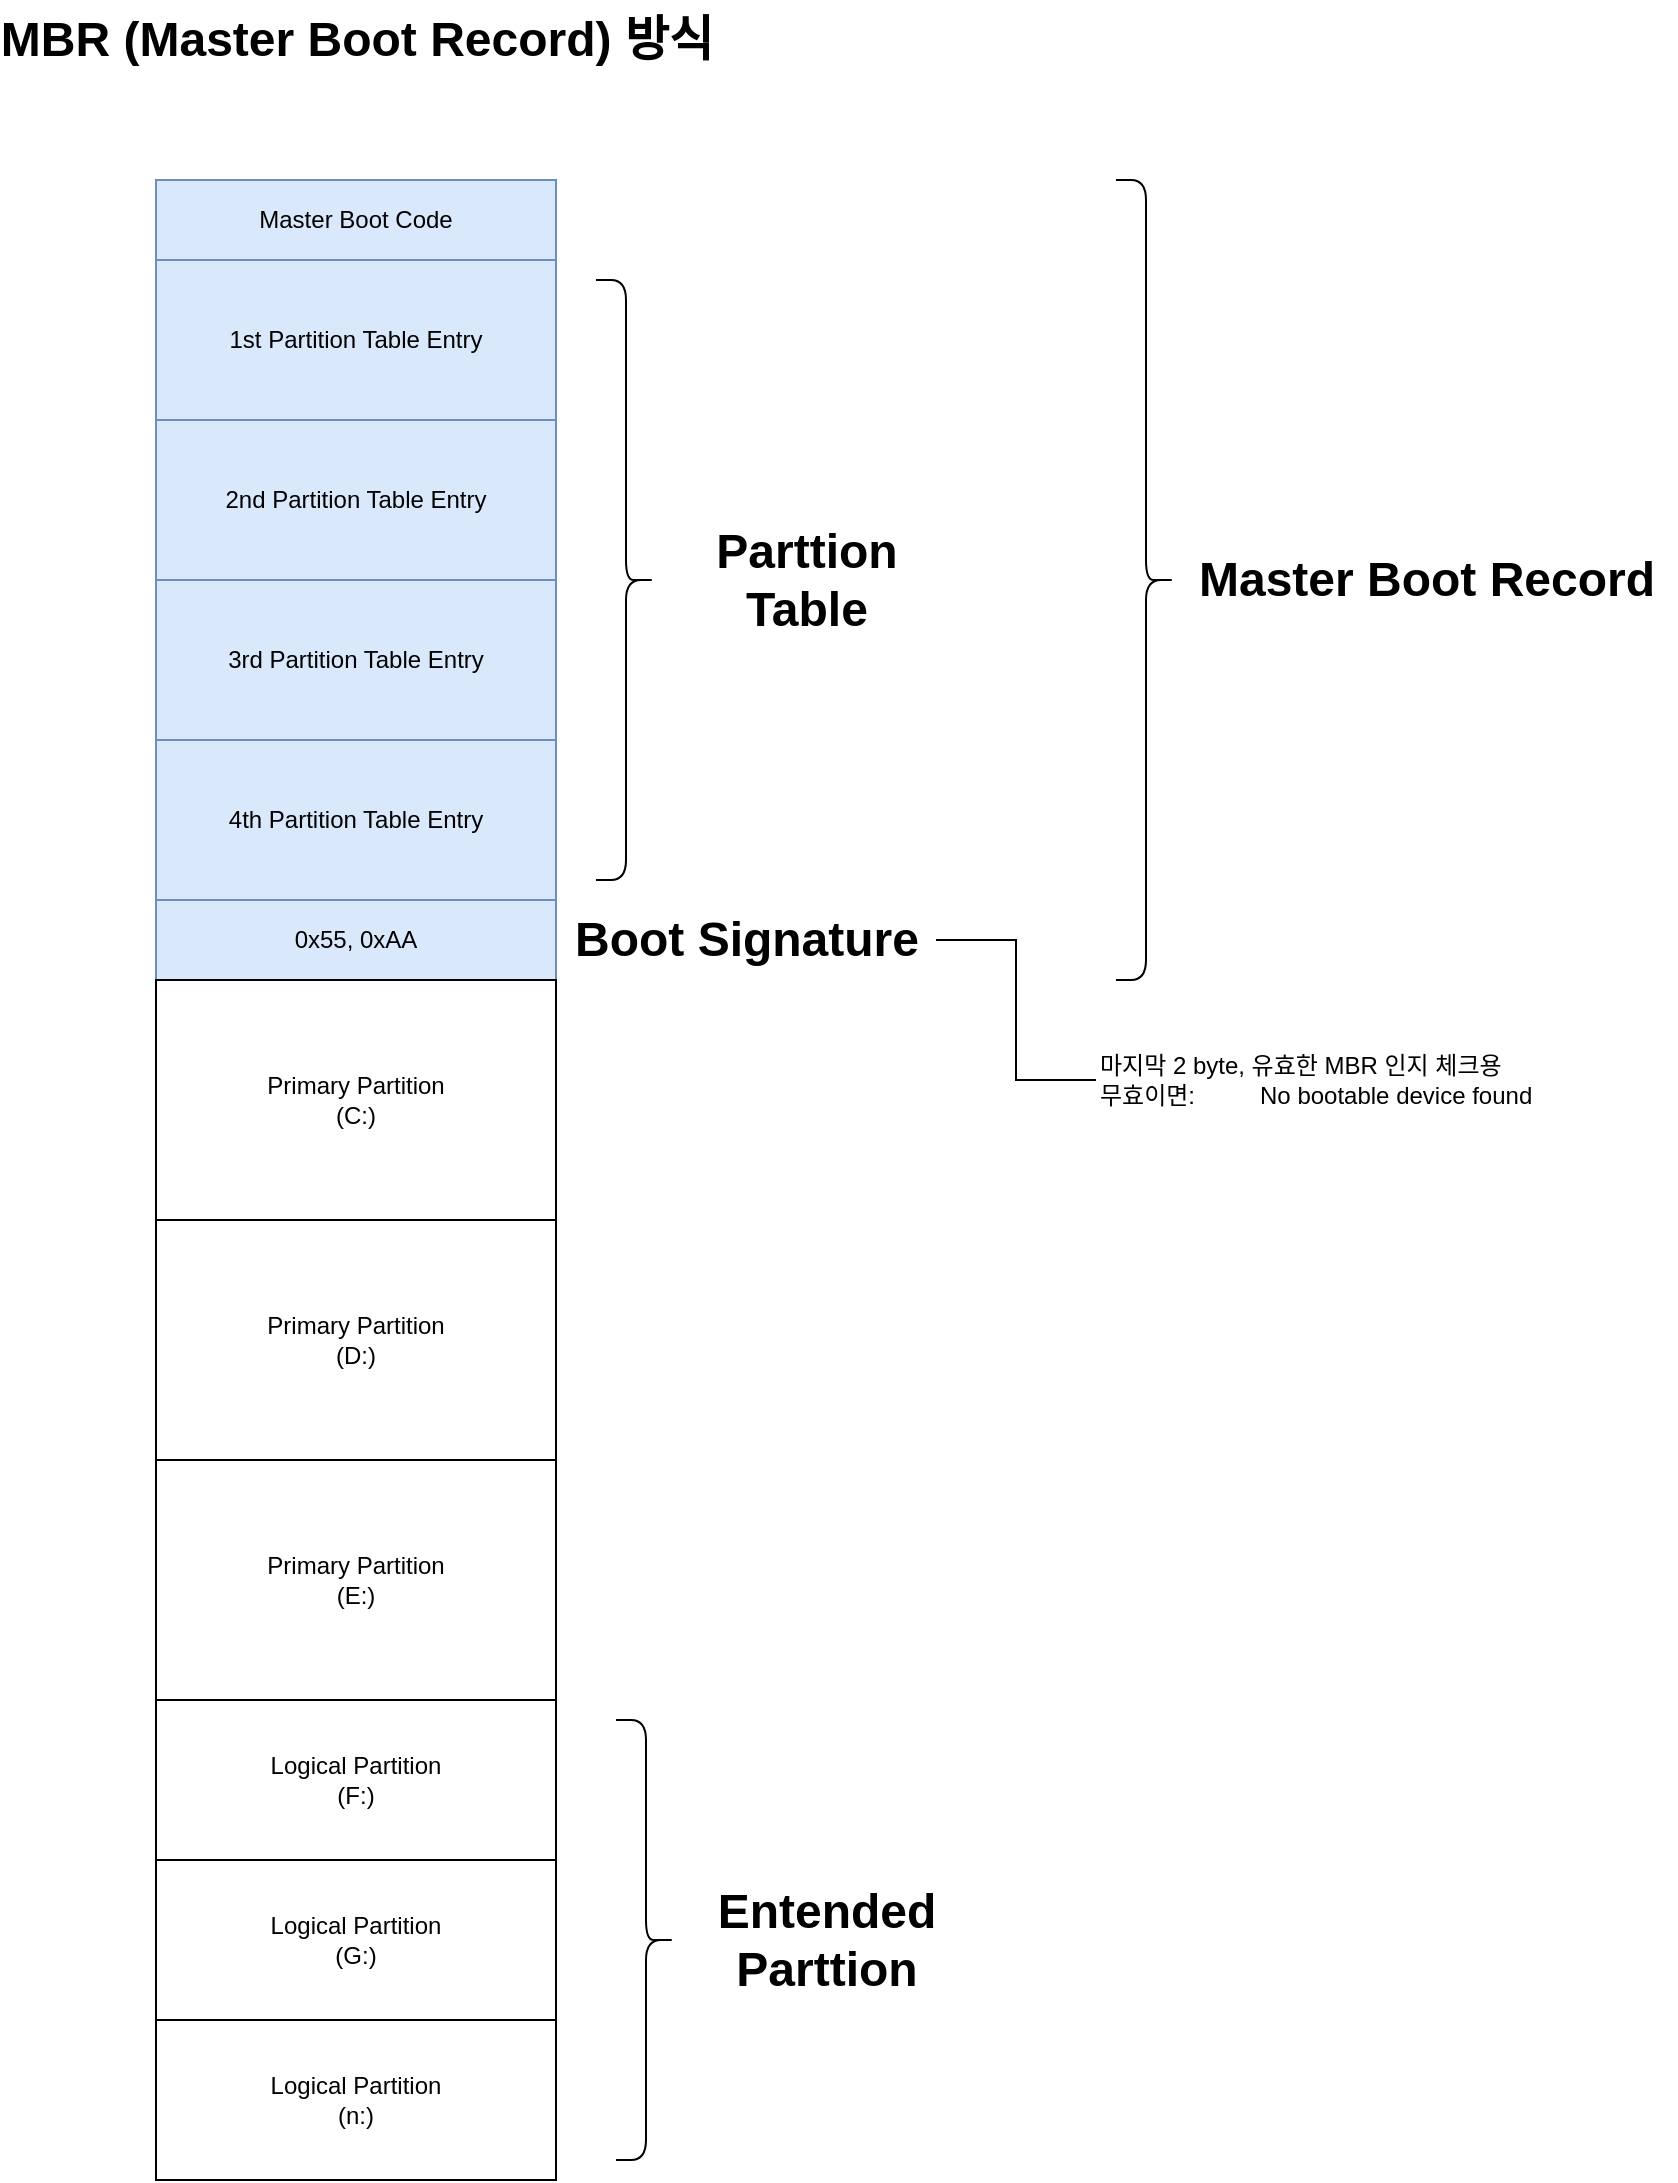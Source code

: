 <mxfile version="26.2.2">
  <diagram name="Page-1" id="syHtprAJOGaXO_893Dxx">
    <mxGraphModel dx="2278" dy="888" grid="1" gridSize="10" guides="1" tooltips="1" connect="1" arrows="1" fold="1" page="1" pageScale="1" pageWidth="850" pageHeight="1100" math="0" shadow="0">
      <root>
        <mxCell id="0" />
        <mxCell id="1" parent="0" />
        <mxCell id="_noo6ePnbJWnhknVWwzp-1" value="Master Boot Code" style="rounded=0;whiteSpace=wrap;html=1;fillColor=#dae8fc;strokeColor=#6c8ebf;" vertex="1" parent="1">
          <mxGeometry x="-160" y="280" width="200" height="40" as="geometry" />
        </mxCell>
        <mxCell id="_noo6ePnbJWnhknVWwzp-2" value="1st Partition Table Entry" style="rounded=0;whiteSpace=wrap;html=1;fillColor=#dae8fc;strokeColor=#6c8ebf;" vertex="1" parent="1">
          <mxGeometry x="-160" y="320" width="200" height="80" as="geometry" />
        </mxCell>
        <mxCell id="_noo6ePnbJWnhknVWwzp-3" value="2nd Partition Table Entry" style="rounded=0;whiteSpace=wrap;html=1;fillColor=#dae8fc;strokeColor=#6c8ebf;" vertex="1" parent="1">
          <mxGeometry x="-160" y="400" width="200" height="80" as="geometry" />
        </mxCell>
        <mxCell id="_noo6ePnbJWnhknVWwzp-4" value="3rd Partition Table Entry" style="rounded=0;whiteSpace=wrap;html=1;fillColor=#dae8fc;strokeColor=#6c8ebf;" vertex="1" parent="1">
          <mxGeometry x="-160" y="480" width="200" height="80" as="geometry" />
        </mxCell>
        <mxCell id="_noo6ePnbJWnhknVWwzp-5" value="4th Partition Table Entry" style="rounded=0;whiteSpace=wrap;html=1;fillColor=#dae8fc;strokeColor=#6c8ebf;" vertex="1" parent="1">
          <mxGeometry x="-160" y="560" width="200" height="80" as="geometry" />
        </mxCell>
        <mxCell id="_noo6ePnbJWnhknVWwzp-6" value="0x55, 0xAA" style="rounded=0;whiteSpace=wrap;html=1;fillColor=#dae8fc;strokeColor=#6c8ebf;" vertex="1" parent="1">
          <mxGeometry x="-160" y="640" width="200" height="40" as="geometry" />
        </mxCell>
        <mxCell id="_noo6ePnbJWnhknVWwzp-27" style="edgeStyle=orthogonalEdgeStyle;rounded=0;orthogonalLoop=1;jettySize=auto;html=1;entryX=0;entryY=0.5;entryDx=0;entryDy=0;endArrow=none;startFill=0;" edge="1" parent="1" source="_noo6ePnbJWnhknVWwzp-7" target="_noo6ePnbJWnhknVWwzp-8">
          <mxGeometry relative="1" as="geometry" />
        </mxCell>
        <mxCell id="_noo6ePnbJWnhknVWwzp-7" value="Boot Signature" style="text;strokeColor=none;fillColor=none;html=1;fontSize=24;fontStyle=1;verticalAlign=middle;align=center;" vertex="1" parent="1">
          <mxGeometry x="40" y="640" width="190" height="40" as="geometry" />
        </mxCell>
        <mxCell id="_noo6ePnbJWnhknVWwzp-10" value="Primary Partition&lt;br&gt;(C:)" style="rounded=0;whiteSpace=wrap;html=1;" vertex="1" parent="1">
          <mxGeometry x="-160" y="680" width="200" height="120" as="geometry" />
        </mxCell>
        <mxCell id="_noo6ePnbJWnhknVWwzp-11" value="Primary Partition&lt;br&gt;(D:)" style="rounded=0;whiteSpace=wrap;html=1;" vertex="1" parent="1">
          <mxGeometry x="-160" y="800" width="200" height="120" as="geometry" />
        </mxCell>
        <mxCell id="_noo6ePnbJWnhknVWwzp-12" value="Primary Partition&lt;br&gt;(E:)" style="rounded=0;whiteSpace=wrap;html=1;" vertex="1" parent="1">
          <mxGeometry x="-160" y="920" width="200" height="120" as="geometry" />
        </mxCell>
        <mxCell id="_noo6ePnbJWnhknVWwzp-13" value="Logical Partition&lt;br&gt;(F:)" style="rounded=0;whiteSpace=wrap;html=1;" vertex="1" parent="1">
          <mxGeometry x="-160" y="1040" width="200" height="80" as="geometry" />
        </mxCell>
        <mxCell id="_noo6ePnbJWnhknVWwzp-14" value="Logical Partition&lt;br&gt;(G:)" style="rounded=0;whiteSpace=wrap;html=1;" vertex="1" parent="1">
          <mxGeometry x="-160" y="1120" width="200" height="80" as="geometry" />
        </mxCell>
        <mxCell id="_noo6ePnbJWnhknVWwzp-15" value="Logical Partition&lt;br&gt;(n:)" style="rounded=0;whiteSpace=wrap;html=1;" vertex="1" parent="1">
          <mxGeometry x="-160" y="1200" width="200" height="80" as="geometry" />
        </mxCell>
        <mxCell id="_noo6ePnbJWnhknVWwzp-18" value="MBR (Master Boot Record) 방식" style="text;strokeColor=none;fillColor=none;html=1;fontSize=24;fontStyle=1;verticalAlign=middle;align=center;" vertex="1" parent="1">
          <mxGeometry x="-155" y="190" width="190" height="40" as="geometry" />
        </mxCell>
        <mxCell id="_noo6ePnbJWnhknVWwzp-20" value="" style="group" vertex="1" connectable="0" parent="1">
          <mxGeometry x="70" y="1050" width="180" height="220" as="geometry" />
        </mxCell>
        <mxCell id="_noo6ePnbJWnhknVWwzp-16" value="" style="shape=curlyBracket;whiteSpace=wrap;html=1;rounded=1;labelPosition=left;verticalLabelPosition=middle;align=right;verticalAlign=middle;direction=west;" vertex="1" parent="_noo6ePnbJWnhknVWwzp-20">
          <mxGeometry width="30" height="220" as="geometry" />
        </mxCell>
        <mxCell id="_noo6ePnbJWnhknVWwzp-17" value="Entended&lt;br&gt;Parttion" style="text;strokeColor=none;fillColor=none;html=1;fontSize=24;fontStyle=1;verticalAlign=middle;align=center;" vertex="1" parent="_noo6ePnbJWnhknVWwzp-20">
          <mxGeometry x="30" y="80" width="150" height="60" as="geometry" />
        </mxCell>
        <mxCell id="_noo6ePnbJWnhknVWwzp-21" value="" style="group" vertex="1" connectable="0" parent="1">
          <mxGeometry x="60" y="330" width="180" height="300" as="geometry" />
        </mxCell>
        <mxCell id="_noo6ePnbJWnhknVWwzp-22" value="" style="shape=curlyBracket;whiteSpace=wrap;html=1;rounded=1;labelPosition=left;verticalLabelPosition=middle;align=right;verticalAlign=middle;direction=west;" vertex="1" parent="_noo6ePnbJWnhknVWwzp-21">
          <mxGeometry width="30" height="300" as="geometry" />
        </mxCell>
        <mxCell id="_noo6ePnbJWnhknVWwzp-23" value="Parttion&lt;br&gt;Table" style="text;strokeColor=none;fillColor=none;html=1;fontSize=24;fontStyle=1;verticalAlign=middle;align=center;" vertex="1" parent="_noo6ePnbJWnhknVWwzp-21">
          <mxGeometry x="30" y="109.091" width="150" height="81.818" as="geometry" />
        </mxCell>
        <mxCell id="_noo6ePnbJWnhknVWwzp-24" value="" style="group" vertex="1" connectable="0" parent="1">
          <mxGeometry x="320" y="280" width="280" height="400" as="geometry" />
        </mxCell>
        <mxCell id="_noo6ePnbJWnhknVWwzp-25" value="" style="shape=curlyBracket;whiteSpace=wrap;html=1;rounded=1;labelPosition=left;verticalLabelPosition=middle;align=right;verticalAlign=middle;direction=west;" vertex="1" parent="_noo6ePnbJWnhknVWwzp-24">
          <mxGeometry width="30" height="400" as="geometry" />
        </mxCell>
        <mxCell id="_noo6ePnbJWnhknVWwzp-26" value="Master Boot Record" style="text;strokeColor=none;fillColor=none;html=1;fontSize=24;fontStyle=1;verticalAlign=middle;align=center;" vertex="1" parent="_noo6ePnbJWnhknVWwzp-24">
          <mxGeometry x="30" y="145.45" width="250" height="109.09" as="geometry" />
        </mxCell>
        <mxCell id="_noo6ePnbJWnhknVWwzp-8" value="마지막 2 byte, 유효한 MBR 인지 체크용&lt;br&gt;무효이면:&lt;span style=&quot;white-space: pre;&quot;&gt;&#x9;&lt;/span&gt;&lt;span style=&quot;white-space: pre;&quot;&gt;&#x9;&lt;/span&gt;No bootable device found" style="text;html=1;align=left;verticalAlign=middle;whiteSpace=wrap;rounded=0;" vertex="1" parent="1">
          <mxGeometry x="310" y="710" width="230" height="40" as="geometry" />
        </mxCell>
      </root>
    </mxGraphModel>
  </diagram>
</mxfile>
